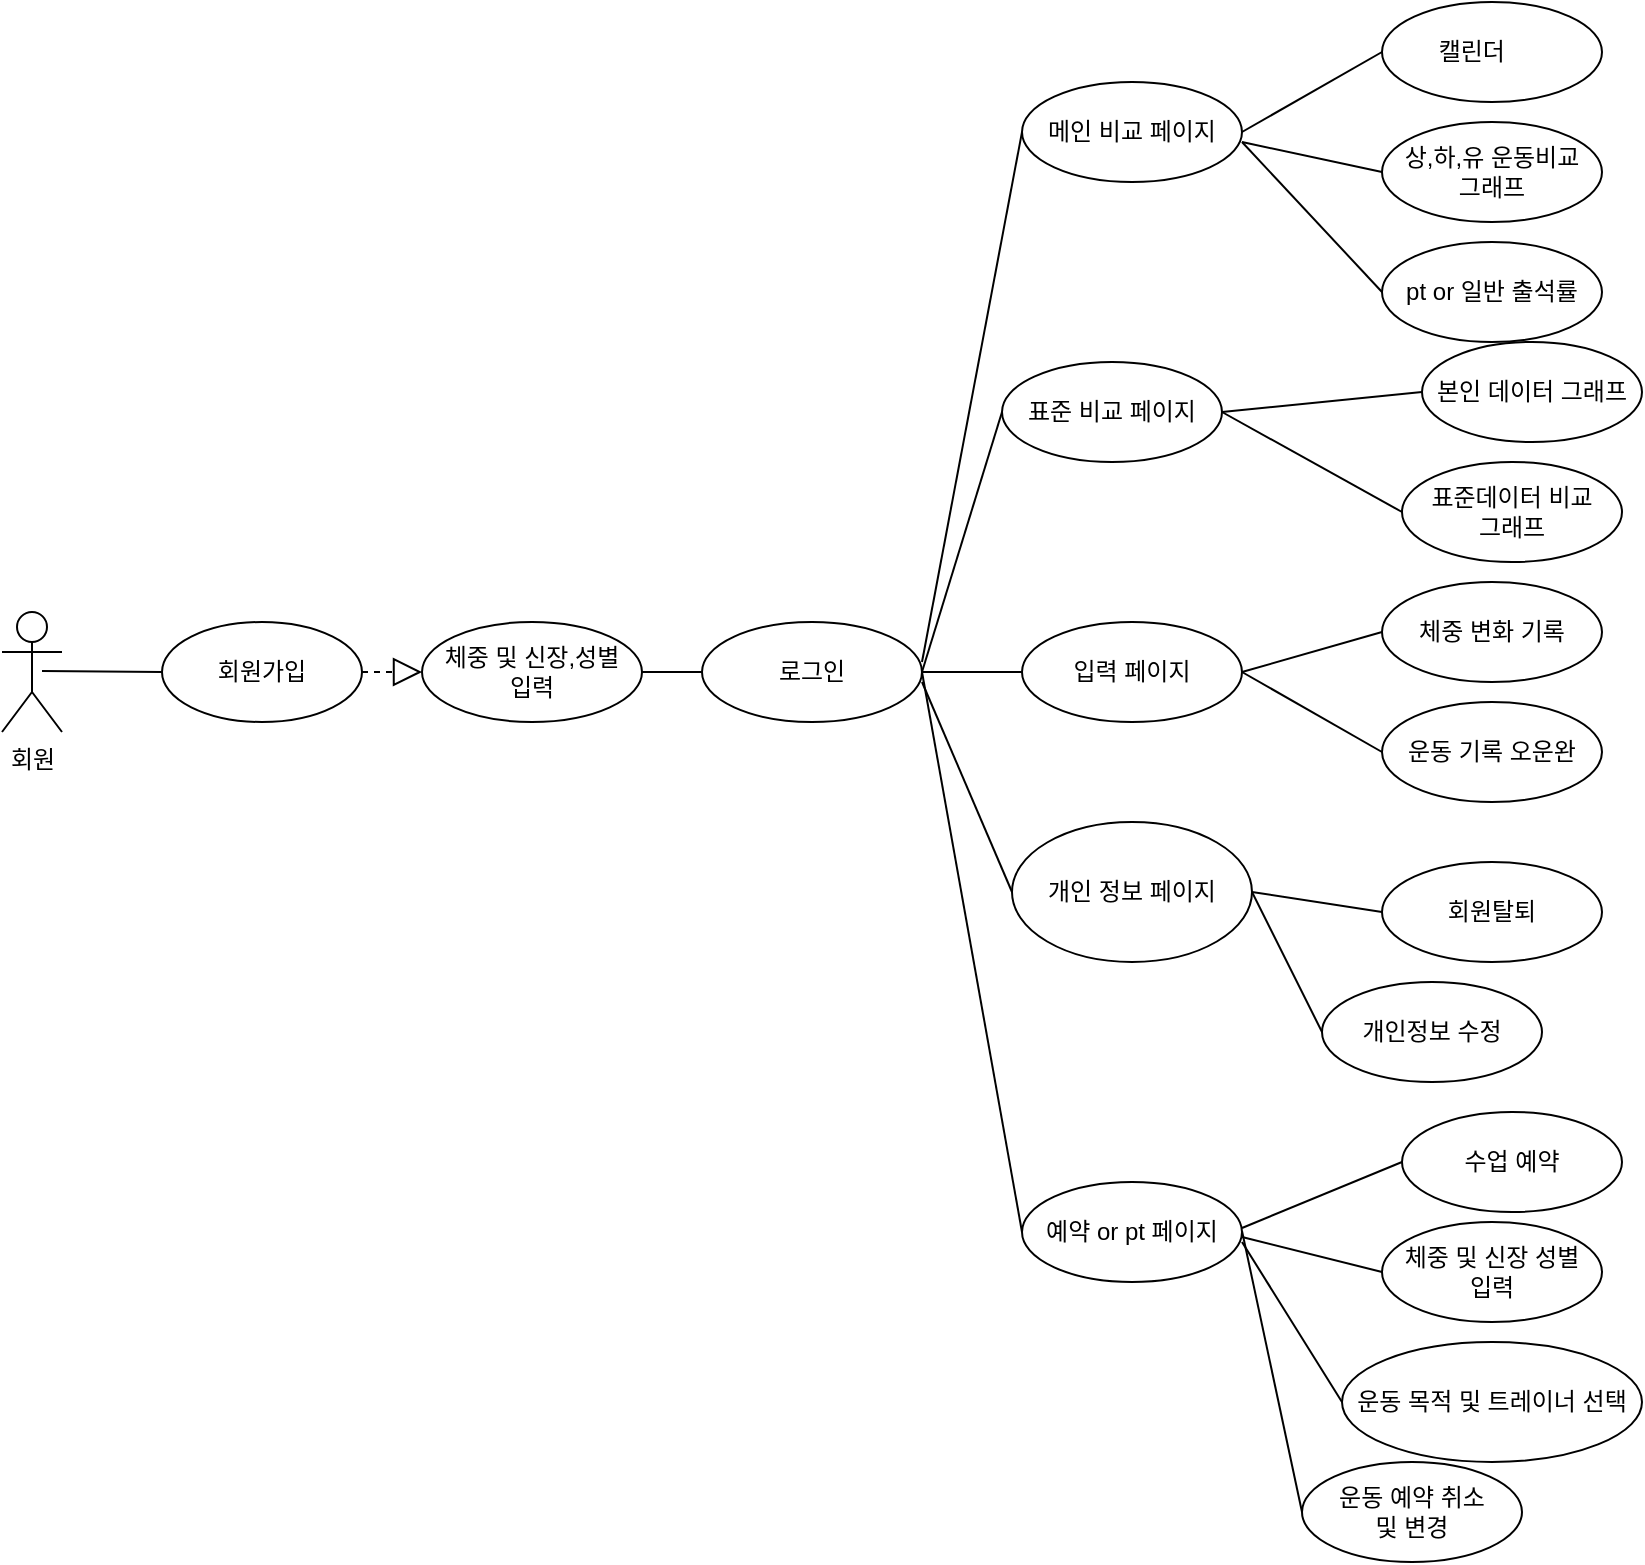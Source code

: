 <mxfile version="24.0.1" type="github">
  <diagram name="페이지-1" id="Fl_7Pb2Cc-RpXfuVjaxF">
    <mxGraphModel dx="1674" dy="780" grid="1" gridSize="10" guides="1" tooltips="1" connect="1" arrows="1" fold="1" page="1" pageScale="1" pageWidth="1920" pageHeight="1200" math="0" shadow="0">
      <root>
        <mxCell id="0" />
        <mxCell id="1" parent="0" />
        <mxCell id="ETiy7SVQZo9bwU6vhNMR-1" value="회원" style="shape=umlActor;verticalLabelPosition=bottom;verticalAlign=top;html=1;outlineConnect=0;" parent="1" vertex="1">
          <mxGeometry x="20" y="325" width="30" height="60" as="geometry" />
        </mxCell>
        <mxCell id="ETiy7SVQZo9bwU6vhNMR-4" value="회원가입" style="ellipse;whiteSpace=wrap;html=1;align=center;" parent="1" vertex="1">
          <mxGeometry x="100" y="330" width="100" height="50" as="geometry" />
        </mxCell>
        <mxCell id="ETiy7SVQZo9bwU6vhNMR-6" value="체중 및 신장,성별&lt;br&gt;입력" style="ellipse;whiteSpace=wrap;html=1;align=center;" parent="1" vertex="1">
          <mxGeometry x="230" y="330" width="110" height="50" as="geometry" />
        </mxCell>
        <mxCell id="ETiy7SVQZo9bwU6vhNMR-7" value="로그인" style="ellipse;whiteSpace=wrap;html=1;align=center;" parent="1" vertex="1">
          <mxGeometry x="370" y="330" width="110" height="50" as="geometry" />
        </mxCell>
        <mxCell id="ETiy7SVQZo9bwU6vhNMR-8" value="예약 or pt 페이지" style="ellipse;whiteSpace=wrap;html=1;align=center;" parent="1" vertex="1">
          <mxGeometry x="530" y="610" width="110" height="50" as="geometry" />
        </mxCell>
        <mxCell id="ETiy7SVQZo9bwU6vhNMR-9" value="입력 페이지" style="ellipse;whiteSpace=wrap;html=1;align=center;" parent="1" vertex="1">
          <mxGeometry x="530" y="330" width="110" height="50" as="geometry" />
        </mxCell>
        <mxCell id="ETiy7SVQZo9bwU6vhNMR-10" value="표준 비교 페이지" style="ellipse;whiteSpace=wrap;html=1;align=center;" parent="1" vertex="1">
          <mxGeometry x="520" y="200" width="110" height="50" as="geometry" />
        </mxCell>
        <mxCell id="ETiy7SVQZo9bwU6vhNMR-11" value="메인 비교 페이지" style="ellipse;whiteSpace=wrap;html=1;align=center;" parent="1" vertex="1">
          <mxGeometry x="530" y="60" width="110" height="50" as="geometry" />
        </mxCell>
        <mxCell id="ETiy7SVQZo9bwU6vhNMR-12" value="pt or 일반 출석률" style="ellipse;whiteSpace=wrap;html=1;align=center;" parent="1" vertex="1">
          <mxGeometry x="710" y="140" width="110" height="50" as="geometry" />
        </mxCell>
        <mxCell id="ETiy7SVQZo9bwU6vhNMR-13" value="상,하,유 운동비교&lt;br&gt;그래프" style="ellipse;whiteSpace=wrap;html=1;align=center;" parent="1" vertex="1">
          <mxGeometry x="710" y="80" width="110" height="50" as="geometry" />
        </mxCell>
        <mxCell id="ETiy7SVQZo9bwU6vhNMR-14" value="캘린더&lt;span style=&quot;white-space: pre;&quot;&gt;&#x9;&lt;/span&gt;" style="ellipse;whiteSpace=wrap;html=1;align=center;" parent="1" vertex="1">
          <mxGeometry x="710" y="20" width="110" height="50" as="geometry" />
        </mxCell>
        <mxCell id="ETiy7SVQZo9bwU6vhNMR-15" value="표준데이터 비교&lt;br&gt;그래프" style="ellipse;whiteSpace=wrap;html=1;align=center;" parent="1" vertex="1">
          <mxGeometry x="720" y="250" width="110" height="50" as="geometry" />
        </mxCell>
        <mxCell id="ETiy7SVQZo9bwU6vhNMR-17" value="체중 변화 기록" style="ellipse;whiteSpace=wrap;html=1;align=center;" parent="1" vertex="1">
          <mxGeometry x="710" y="310" width="110" height="50" as="geometry" />
        </mxCell>
        <mxCell id="ETiy7SVQZo9bwU6vhNMR-18" value="개인정보 수정" style="ellipse;whiteSpace=wrap;html=1;align=center;" parent="1" vertex="1">
          <mxGeometry x="680" y="510" width="110" height="50" as="geometry" />
        </mxCell>
        <mxCell id="ETiy7SVQZo9bwU6vhNMR-19" value="회원탈퇴" style="ellipse;whiteSpace=wrap;html=1;align=center;" parent="1" vertex="1">
          <mxGeometry x="710" y="450" width="110" height="50" as="geometry" />
        </mxCell>
        <mxCell id="ETiy7SVQZo9bwU6vhNMR-20" value="운동 기록 오운완" style="ellipse;whiteSpace=wrap;html=1;align=center;" parent="1" vertex="1">
          <mxGeometry x="710" y="370" width="110" height="50" as="geometry" />
        </mxCell>
        <mxCell id="ETiy7SVQZo9bwU6vhNMR-22" value="운동 목적 및 트레이너 선택" style="ellipse;whiteSpace=wrap;html=1;align=center;" parent="1" vertex="1">
          <mxGeometry x="690" y="690" width="150" height="60" as="geometry" />
        </mxCell>
        <mxCell id="ETiy7SVQZo9bwU6vhNMR-23" value="체중 및 신장 성별&lt;br&gt;입력" style="ellipse;whiteSpace=wrap;html=1;align=center;" parent="1" vertex="1">
          <mxGeometry x="710" y="630" width="110" height="50" as="geometry" />
        </mxCell>
        <mxCell id="ETiy7SVQZo9bwU6vhNMR-24" value="수업 예약" style="ellipse;whiteSpace=wrap;html=1;align=center;" parent="1" vertex="1">
          <mxGeometry x="720" y="575" width="110" height="50" as="geometry" />
        </mxCell>
        <mxCell id="ETiy7SVQZo9bwU6vhNMR-26" value="" style="endArrow=none;html=1;rounded=0;" parent="1" edge="1">
          <mxGeometry relative="1" as="geometry">
            <mxPoint x="40" y="354.5" as="sourcePoint" />
            <mxPoint x="100" y="355" as="targetPoint" />
          </mxGeometry>
        </mxCell>
        <mxCell id="ETiy7SVQZo9bwU6vhNMR-28" value="" style="endArrow=block;dashed=1;endFill=0;endSize=12;html=1;rounded=0;exitX=1;exitY=0.5;exitDx=0;exitDy=0;entryX=0;entryY=0.5;entryDx=0;entryDy=0;" parent="1" source="ETiy7SVQZo9bwU6vhNMR-4" target="ETiy7SVQZo9bwU6vhNMR-6" edge="1">
          <mxGeometry width="160" relative="1" as="geometry">
            <mxPoint x="195" y="347" as="sourcePoint" />
            <mxPoint x="230" y="295" as="targetPoint" />
          </mxGeometry>
        </mxCell>
        <mxCell id="ETiy7SVQZo9bwU6vhNMR-31" value="" style="endArrow=none;html=1;rounded=0;entryX=1;entryY=0.5;entryDx=0;entryDy=0;" parent="1" target="ETiy7SVQZo9bwU6vhNMR-6" edge="1">
          <mxGeometry width="50" height="50" relative="1" as="geometry">
            <mxPoint x="370" y="355" as="sourcePoint" />
            <mxPoint x="330" y="285" as="targetPoint" />
          </mxGeometry>
        </mxCell>
        <mxCell id="ETiy7SVQZo9bwU6vhNMR-32" value="" style="endArrow=none;html=1;rounded=0;entryX=0;entryY=0.5;entryDx=0;entryDy=0;exitX=1;exitY=0.5;exitDx=0;exitDy=0;" parent="1" source="ETiy7SVQZo9bwU6vhNMR-7" target="ETiy7SVQZo9bwU6vhNMR-9" edge="1">
          <mxGeometry width="50" height="50" relative="1" as="geometry">
            <mxPoint x="350" y="440" as="sourcePoint" />
            <mxPoint x="390" y="375" as="targetPoint" />
          </mxGeometry>
        </mxCell>
        <mxCell id="ETiy7SVQZo9bwU6vhNMR-33" value="" style="endArrow=none;html=1;rounded=0;entryX=0;entryY=0.5;entryDx=0;entryDy=0;" parent="1" target="ETiy7SVQZo9bwU6vhNMR-10" edge="1">
          <mxGeometry width="50" height="50" relative="1" as="geometry">
            <mxPoint x="480" y="355" as="sourcePoint" />
            <mxPoint x="520" y="290" as="targetPoint" />
          </mxGeometry>
        </mxCell>
        <mxCell id="ETiy7SVQZo9bwU6vhNMR-34" value="" style="endArrow=none;html=1;rounded=0;entryX=0;entryY=0.5;entryDx=0;entryDy=0;" parent="1" target="ETiy7SVQZo9bwU6vhNMR-11" edge="1">
          <mxGeometry width="50" height="50" relative="1" as="geometry">
            <mxPoint x="480" y="350" as="sourcePoint" />
            <mxPoint x="410" y="395" as="targetPoint" />
          </mxGeometry>
        </mxCell>
        <mxCell id="ETiy7SVQZo9bwU6vhNMR-35" value="" style="endArrow=none;html=1;rounded=0;entryX=1;entryY=0.5;entryDx=0;entryDy=0;exitX=0;exitY=0.5;exitDx=0;exitDy=0;" parent="1" source="ETiy7SVQZo9bwU6vhNMR-8" target="ETiy7SVQZo9bwU6vhNMR-7" edge="1">
          <mxGeometry width="50" height="50" relative="1" as="geometry">
            <mxPoint x="380" y="470" as="sourcePoint" />
            <mxPoint x="420" y="405" as="targetPoint" />
          </mxGeometry>
        </mxCell>
        <mxCell id="ETiy7SVQZo9bwU6vhNMR-37" value="" style="endArrow=none;html=1;rounded=0;entryX=0;entryY=0.5;entryDx=0;entryDy=0;" parent="1" target="ETiy7SVQZo9bwU6vhNMR-14" edge="1">
          <mxGeometry width="50" height="50" relative="1" as="geometry">
            <mxPoint x="640" y="85" as="sourcePoint" />
            <mxPoint x="680" y="20" as="targetPoint" />
          </mxGeometry>
        </mxCell>
        <mxCell id="ETiy7SVQZo9bwU6vhNMR-38" value="" style="endArrow=none;html=1;rounded=0;entryX=0;entryY=0.5;entryDx=0;entryDy=0;exitX=0;exitY=0.5;exitDx=0;exitDy=0;" parent="1" source="ETiy7SVQZo9bwU6vhNMR-13" edge="1">
          <mxGeometry width="50" height="50" relative="1" as="geometry">
            <mxPoint x="600" y="155" as="sourcePoint" />
            <mxPoint x="640" y="90" as="targetPoint" />
          </mxGeometry>
        </mxCell>
        <mxCell id="ETiy7SVQZo9bwU6vhNMR-39" value="" style="endArrow=none;html=1;rounded=0;entryX=0;entryY=0.5;entryDx=0;entryDy=0;exitX=0;exitY=0.5;exitDx=0;exitDy=0;" parent="1" source="ETiy7SVQZo9bwU6vhNMR-12" edge="1">
          <mxGeometry width="50" height="50" relative="1" as="geometry">
            <mxPoint x="600" y="155" as="sourcePoint" />
            <mxPoint x="640" y="90" as="targetPoint" />
          </mxGeometry>
        </mxCell>
        <mxCell id="ETiy7SVQZo9bwU6vhNMR-40" value="" style="endArrow=none;html=1;rounded=0;entryX=0;entryY=0.5;entryDx=0;entryDy=0;" parent="1" target="ETiy7SVQZo9bwU6vhNMR-15" edge="1">
          <mxGeometry width="50" height="50" relative="1" as="geometry">
            <mxPoint x="630" y="225" as="sourcePoint" />
            <mxPoint x="670" y="160" as="targetPoint" />
          </mxGeometry>
        </mxCell>
        <mxCell id="ETiy7SVQZo9bwU6vhNMR-41" value="" style="endArrow=none;html=1;rounded=0;entryX=0;entryY=0.5;entryDx=0;entryDy=0;" parent="1" edge="1" target="ETiy7SVQZo9bwU6vhNMR-17">
          <mxGeometry width="50" height="50" relative="1" as="geometry">
            <mxPoint x="640" y="355" as="sourcePoint" />
            <mxPoint x="710" y="295" as="targetPoint" />
          </mxGeometry>
        </mxCell>
        <mxCell id="ETiy7SVQZo9bwU6vhNMR-42" value="" style="endArrow=none;html=1;rounded=0;entryX=0;entryY=0.5;entryDx=0;entryDy=0;" parent="1" target="ETiy7SVQZo9bwU6vhNMR-49" edge="1">
          <mxGeometry width="50" height="50" relative="1" as="geometry">
            <mxPoint x="640" y="634.5" as="sourcePoint" />
            <mxPoint x="710" y="634.5" as="targetPoint" />
          </mxGeometry>
        </mxCell>
        <mxCell id="ETiy7SVQZo9bwU6vhNMR-43" value="" style="endArrow=none;html=1;rounded=0;entryX=0;entryY=0.5;entryDx=0;entryDy=0;" parent="1" target="ETiy7SVQZo9bwU6vhNMR-20" edge="1">
          <mxGeometry width="50" height="50" relative="1" as="geometry">
            <mxPoint x="640" y="355" as="sourcePoint" />
            <mxPoint x="680" y="290" as="targetPoint" />
          </mxGeometry>
        </mxCell>
        <mxCell id="ETiy7SVQZo9bwU6vhNMR-44" value="" style="endArrow=none;html=1;rounded=0;entryX=1;entryY=0.5;entryDx=0;entryDy=0;exitX=0;exitY=0.5;exitDx=0;exitDy=0;" parent="1" source="ETiy7SVQZo9bwU6vhNMR-19" target="1y1LAQcqHyv2p0rnoVP7-1" edge="1">
          <mxGeometry width="50" height="50" relative="1" as="geometry">
            <mxPoint x="600" y="425" as="sourcePoint" />
            <mxPoint x="640" y="360" as="targetPoint" />
          </mxGeometry>
        </mxCell>
        <mxCell id="ETiy7SVQZo9bwU6vhNMR-45" value="" style="endArrow=none;html=1;rounded=0;exitX=0;exitY=0.5;exitDx=0;exitDy=0;entryX=1;entryY=0.5;entryDx=0;entryDy=0;" parent="1" source="ETiy7SVQZo9bwU6vhNMR-18" edge="1" target="1y1LAQcqHyv2p0rnoVP7-1">
          <mxGeometry width="50" height="50" relative="1" as="geometry">
            <mxPoint x="600" y="425" as="sourcePoint" />
            <mxPoint x="640" y="350" as="targetPoint" />
          </mxGeometry>
        </mxCell>
        <mxCell id="ETiy7SVQZo9bwU6vhNMR-46" value="" style="endArrow=none;html=1;rounded=0;entryX=0;entryY=0.5;entryDx=0;entryDy=0;" parent="1" target="ETiy7SVQZo9bwU6vhNMR-24" edge="1">
          <mxGeometry width="50" height="50" relative="1" as="geometry">
            <mxPoint x="640" y="633" as="sourcePoint" />
            <mxPoint x="680" y="568" as="targetPoint" />
          </mxGeometry>
        </mxCell>
        <mxCell id="ETiy7SVQZo9bwU6vhNMR-47" value="" style="endArrow=none;html=1;rounded=0;entryX=0;entryY=0.5;entryDx=0;entryDy=0;" parent="1" target="ETiy7SVQZo9bwU6vhNMR-23" edge="1">
          <mxGeometry width="50" height="50" relative="1" as="geometry">
            <mxPoint x="640" y="637.5" as="sourcePoint" />
            <mxPoint x="680" y="572.5" as="targetPoint" />
          </mxGeometry>
        </mxCell>
        <mxCell id="ETiy7SVQZo9bwU6vhNMR-48" value="" style="endArrow=none;html=1;rounded=0;entryX=0;entryY=0.5;entryDx=0;entryDy=0;exitX=0;exitY=0.5;exitDx=0;exitDy=0;" parent="1" source="ETiy7SVQZo9bwU6vhNMR-22" edge="1">
          <mxGeometry width="50" height="50" relative="1" as="geometry">
            <mxPoint x="600" y="705" as="sourcePoint" />
            <mxPoint x="640" y="640" as="targetPoint" />
          </mxGeometry>
        </mxCell>
        <mxCell id="ETiy7SVQZo9bwU6vhNMR-49" value="운동 예약 취소&lt;br&gt;및 변경" style="ellipse;whiteSpace=wrap;html=1;align=center;" parent="1" vertex="1">
          <mxGeometry x="670" y="750" width="110" height="50" as="geometry" />
        </mxCell>
        <mxCell id="1y1LAQcqHyv2p0rnoVP7-1" value="개인 정보 페이지" style="ellipse;whiteSpace=wrap;html=1;" vertex="1" parent="1">
          <mxGeometry x="525" y="430" width="120" height="70" as="geometry" />
        </mxCell>
        <mxCell id="1y1LAQcqHyv2p0rnoVP7-2" value="" style="endArrow=none;html=1;rounded=0;exitX=0;exitY=0.5;exitDx=0;exitDy=0;" edge="1" parent="1" source="1y1LAQcqHyv2p0rnoVP7-1">
          <mxGeometry width="50" height="50" relative="1" as="geometry">
            <mxPoint x="430" y="410" as="sourcePoint" />
            <mxPoint x="480" y="360" as="targetPoint" />
          </mxGeometry>
        </mxCell>
        <mxCell id="1y1LAQcqHyv2p0rnoVP7-3" value="본인 데이터 그래프" style="ellipse;whiteSpace=wrap;html=1;align=center;" vertex="1" parent="1">
          <mxGeometry x="730" y="190" width="110" height="50" as="geometry" />
        </mxCell>
        <mxCell id="1y1LAQcqHyv2p0rnoVP7-4" value="" style="endArrow=none;html=1;rounded=0;exitX=1;exitY=0.5;exitDx=0;exitDy=0;entryX=0;entryY=0.5;entryDx=0;entryDy=0;" edge="1" parent="1" source="ETiy7SVQZo9bwU6vhNMR-10" target="1y1LAQcqHyv2p0rnoVP7-3">
          <mxGeometry width="50" height="50" relative="1" as="geometry">
            <mxPoint x="630" y="230" as="sourcePoint" />
            <mxPoint x="680" y="180" as="targetPoint" />
          </mxGeometry>
        </mxCell>
      </root>
    </mxGraphModel>
  </diagram>
</mxfile>
